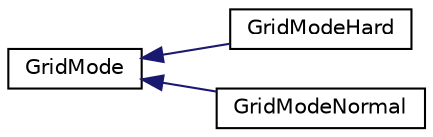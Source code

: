 digraph G
{
  edge [fontname="Helvetica",fontsize="10",labelfontname="Helvetica",labelfontsize="10"];
  node [fontname="Helvetica",fontsize="10",shape=record];
  rankdir="LR";
  Node1 [label="GridMode",height=0.2,width=0.4,color="black", fillcolor="white", style="filled",URL="$class_grid_mode.html",tooltip="Interface GridMode."];
  Node1 -> Node2 [dir="back",color="midnightblue",fontsize="10",style="solid",fontname="Helvetica"];
  Node2 [label="GridModeHard",height=0.2,width=0.4,color="black", fillcolor="white", style="filled",URL="$class_grid_mode_hard.html",tooltip="La classe GridModeHard, implémente la GridMode."];
  Node1 -> Node3 [dir="back",color="midnightblue",fontsize="10",style="solid",fontname="Helvetica"];
  Node3 [label="GridModeNormal",height=0.2,width=0.4,color="black", fillcolor="white", style="filled",URL="$class_grid_mode_normal.html",tooltip="La classe GridModeNormal, implémente la GridMode."];
}
